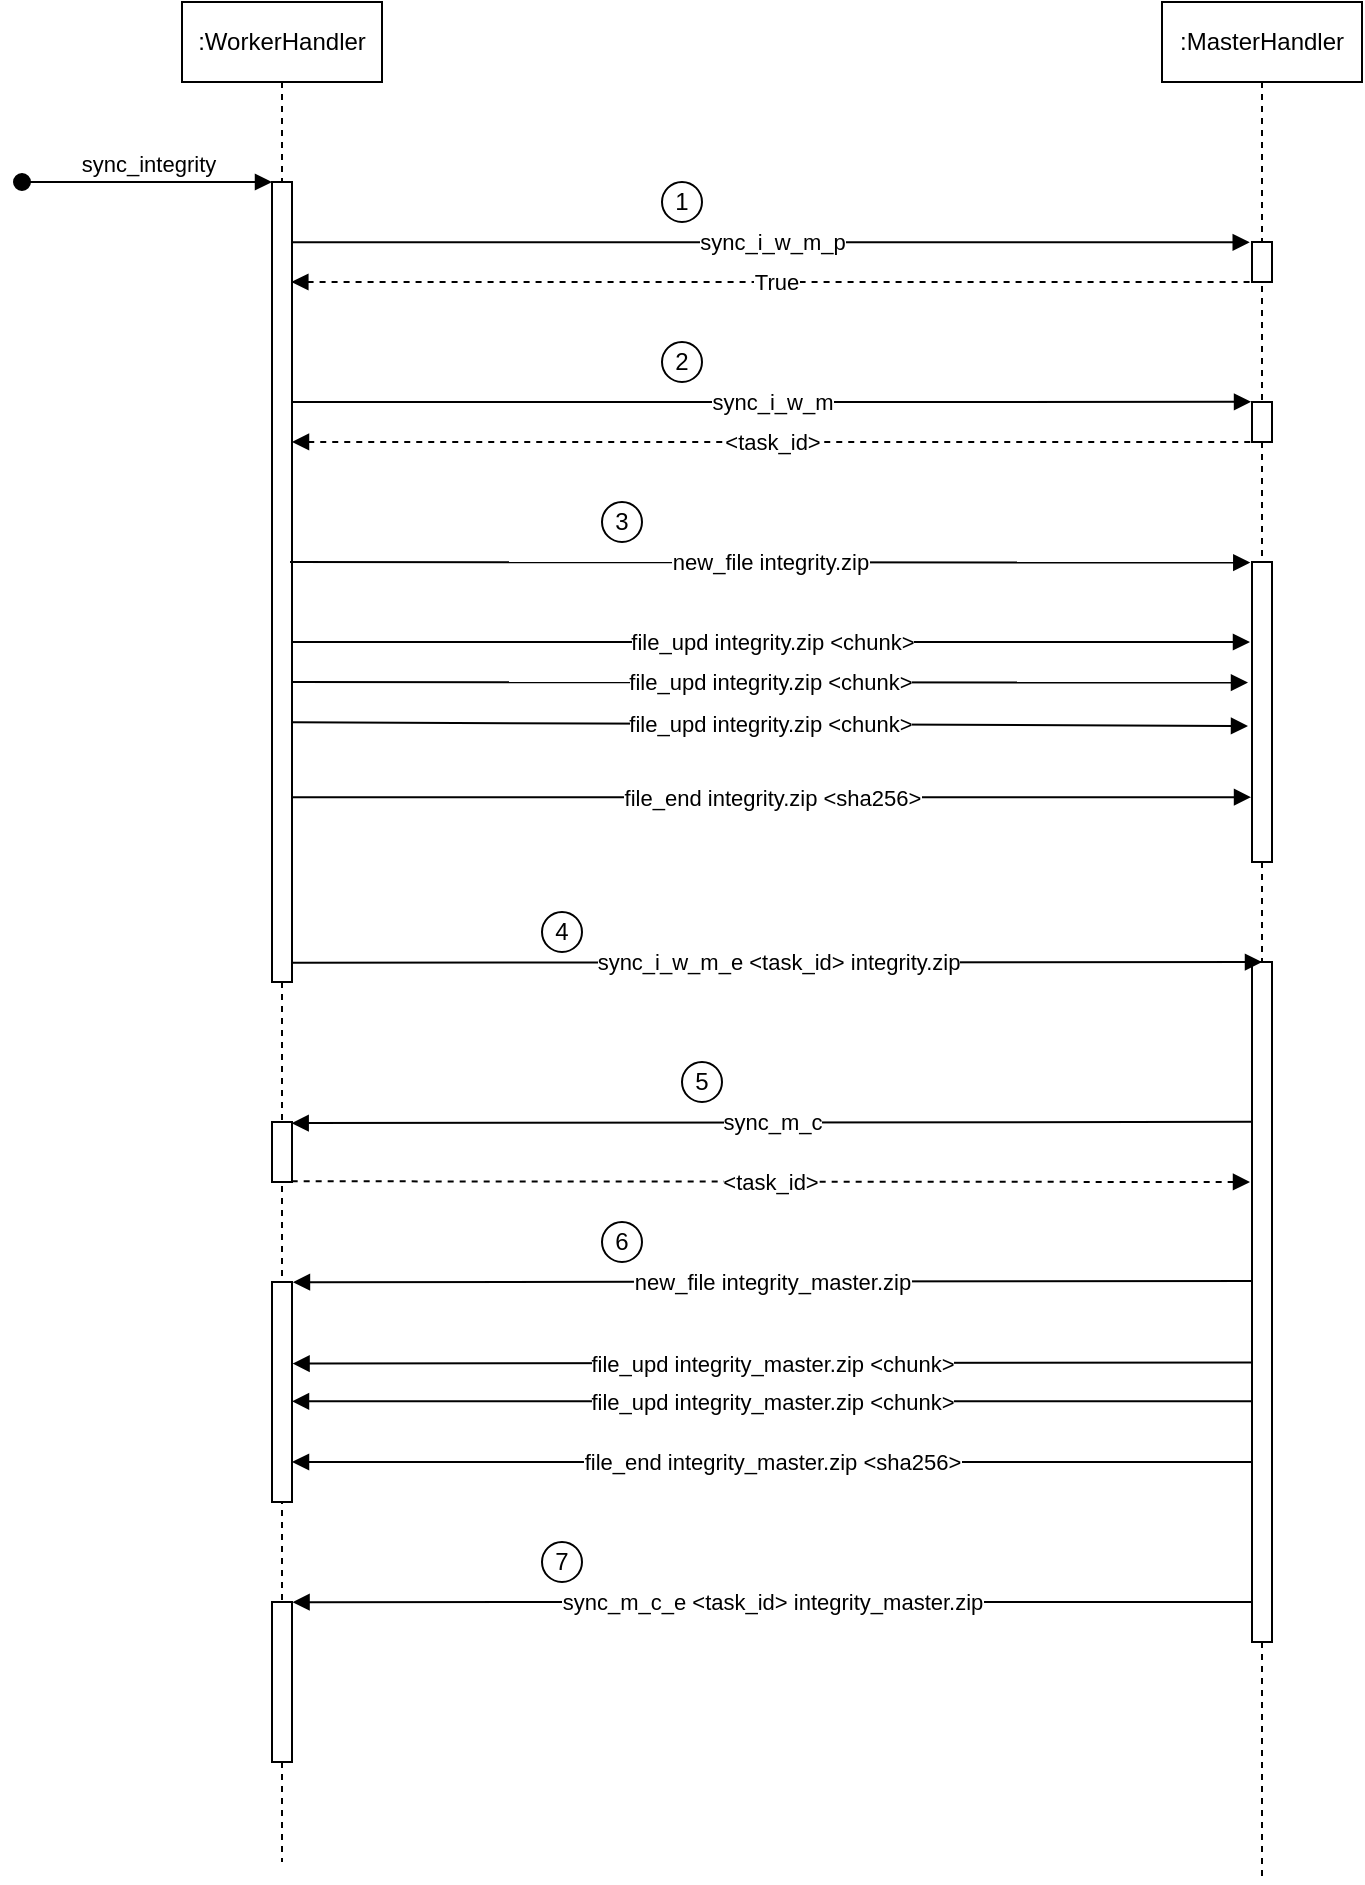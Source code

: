 <mxfile version="10.6.0" type="device"><diagram id="9IJqK28-gW9L40NAq1kW" name="Page-1"><mxGraphModel dx="1394" dy="913" grid="1" gridSize="10" guides="1" tooltips="1" connect="1" arrows="1" fold="1" page="1" pageScale="1" pageWidth="827" pageHeight="1169" math="0" shadow="0"><root><mxCell id="0"/><mxCell id="1" parent="0"/><mxCell id="6rZm_tWJ0ZIKULncxSY2-60" value=":WorkerHandler" style="shape=umlLifeline;perimeter=lifelinePerimeter;whiteSpace=wrap;html=1;container=1;collapsible=0;recursiveResize=0;outlineConnect=0;" vertex="1" parent="1"><mxGeometry x="110" y="80" width="100" height="930" as="geometry"/></mxCell><mxCell id="6rZm_tWJ0ZIKULncxSY2-59" value="&lt;div&gt;:MasterHandler&lt;/div&gt;" style="shape=umlLifeline;perimeter=lifelinePerimeter;whiteSpace=wrap;html=1;container=1;collapsible=0;recursiveResize=0;outlineConnect=0;" vertex="1" parent="1"><mxGeometry x="600" y="80" width="100" height="940" as="geometry"/></mxCell><mxCell id="6rZm_tWJ0ZIKULncxSY2-55" value="" style="html=1;points=[];perimeter=orthogonalPerimeter;" vertex="1" parent="1"><mxGeometry x="155" y="880" width="10" height="80" as="geometry"/></mxCell><mxCell id="6rZm_tWJ0ZIKULncxSY2-51" value="" style="html=1;points=[];perimeter=orthogonalPerimeter;" vertex="1" parent="1"><mxGeometry x="155" y="720" width="10" height="110" as="geometry"/></mxCell><mxCell id="6rZm_tWJ0ZIKULncxSY2-49" value="" style="html=1;points=[];perimeter=orthogonalPerimeter;" vertex="1" parent="1"><mxGeometry x="155" y="640" width="10" height="30" as="geometry"/></mxCell><mxCell id="6rZm_tWJ0ZIKULncxSY2-47" value="" style="html=1;points=[];perimeter=orthogonalPerimeter;" vertex="1" parent="1"><mxGeometry x="645" y="560" width="10" height="340" as="geometry"/></mxCell><mxCell id="6rZm_tWJ0ZIKULncxSY2-43" value="" style="html=1;points=[];perimeter=orthogonalPerimeter;" vertex="1" parent="1"><mxGeometry x="645" y="280" width="10" height="20" as="geometry"/></mxCell><mxCell id="6rZm_tWJ0ZIKULncxSY2-41" value="" style="html=1;points=[];perimeter=orthogonalPerimeter;" vertex="1" parent="1"><mxGeometry x="645" y="200" width="10" height="20" as="geometry"/></mxCell><mxCell id="6rZm_tWJ0ZIKULncxSY2-38" value="" style="html=1;points=[];perimeter=orthogonalPerimeter;" vertex="1" parent="1"><mxGeometry x="155" y="170" width="10" height="400" as="geometry"/></mxCell><mxCell id="6rZm_tWJ0ZIKULncxSY2-6" value="&lt;div&gt;sync_i_w_m_p&lt;br&gt;&lt;/div&gt;" style="endArrow=block;html=1;startArrow=none;startFill=0;endFill=1;entryX=-0.113;entryY=0.009;entryDx=0;entryDy=0;entryPerimeter=0;" edge="1" parent="1" source="6rZm_tWJ0ZIKULncxSY2-38" target="6rZm_tWJ0ZIKULncxSY2-41"><mxGeometry width="50" height="50" relative="1" as="geometry"><mxPoint x="170" y="200" as="sourcePoint"/><mxPoint x="640" y="200" as="targetPoint"/></mxGeometry></mxCell><mxCell id="6rZm_tWJ0ZIKULncxSY2-8" value="sync_i_w_m" style="endArrow=block;html=1;startArrow=none;startFill=0;endFill=1;entryX=-0.048;entryY=-0.005;entryDx=0;entryDy=0;entryPerimeter=0;" edge="1" parent="1" target="6rZm_tWJ0ZIKULncxSY2-43"><mxGeometry width="50" height="50" relative="1" as="geometry"><mxPoint x="165" y="280" as="sourcePoint"/><mxPoint x="640" y="280" as="targetPoint"/><Array as="points"><mxPoint x="480" y="280"/></Array></mxGeometry></mxCell><mxCell id="6rZm_tWJ0ZIKULncxSY2-9" value="&lt;div&gt;new_file integrity.zip&lt;/div&gt;" style="endArrow=block;html=1;startArrow=none;startFill=0;endFill=1;entryX=-0.086;entryY=0.002;entryDx=0;entryDy=0;entryPerimeter=0;" edge="1" parent="1" target="6rZm_tWJ0ZIKULncxSY2-45"><mxGeometry width="50" height="50" relative="1" as="geometry"><mxPoint x="164" y="360" as="sourcePoint"/><mxPoint x="630" y="360" as="targetPoint"/></mxGeometry></mxCell><mxCell id="6rZm_tWJ0ZIKULncxSY2-10" value="&lt;div&gt;file_upd integrity.zip &amp;lt;chunk&amp;gt;&lt;/div&gt;" style="endArrow=block;html=1;startArrow=none;startFill=0;endFill=1;" edge="1" parent="1" source="6rZm_tWJ0ZIKULncxSY2-38"><mxGeometry width="50" height="50" relative="1" as="geometry"><mxPoint x="170" y="400" as="sourcePoint"/><mxPoint x="644" y="400" as="targetPoint"/></mxGeometry></mxCell><mxCell id="6rZm_tWJ0ZIKULncxSY2-11" value="&lt;div&gt;file_upd integrity.zip &amp;lt;chunk&amp;gt;&lt;/div&gt;" style="endArrow=block;html=1;startArrow=none;startFill=0;endFill=1;exitX=1.05;exitY=0.625;exitDx=0;exitDy=0;exitPerimeter=0;entryX=-0.2;entryY=0.402;entryDx=0;entryDy=0;entryPerimeter=0;" edge="1" parent="1" source="6rZm_tWJ0ZIKULncxSY2-38" target="6rZm_tWJ0ZIKULncxSY2-45"><mxGeometry width="50" height="50" relative="1" as="geometry"><mxPoint x="170" y="420" as="sourcePoint"/><mxPoint x="650" y="420" as="targetPoint"/></mxGeometry></mxCell><mxCell id="6rZm_tWJ0ZIKULncxSY2-12" value="&lt;div&gt;file_upd integrity.zip &amp;lt;chunk&amp;gt;&lt;/div&gt;" style="endArrow=block;html=1;startArrow=none;startFill=0;endFill=1;exitX=0.96;exitY=0.792;exitDx=0;exitDy=0;exitPerimeter=0;" edge="1" parent="1"><mxGeometry width="50" height="50" relative="1" as="geometry"><mxPoint x="165.214" y="440.143" as="sourcePoint"/><mxPoint x="643" y="442" as="targetPoint"/></mxGeometry></mxCell><mxCell id="6rZm_tWJ0ZIKULncxSY2-13" value="file_end integrity.zip &amp;lt;sha256&amp;gt;" style="endArrow=block;html=1;startArrow=none;startFill=0;endFill=1;entryX=-0.048;entryY=0.784;entryDx=0;entryDy=0;entryPerimeter=0;" edge="1" parent="1" source="6rZm_tWJ0ZIKULncxSY2-38" target="6rZm_tWJ0ZIKULncxSY2-45"><mxGeometry width="50" height="50" relative="1" as="geometry"><mxPoint x="170" y="480" as="sourcePoint"/><mxPoint x="650" y="480" as="targetPoint"/></mxGeometry></mxCell><mxCell id="6rZm_tWJ0ZIKULncxSY2-15" value="sync_i_w_m_e &amp;lt;task_id&amp;gt; integrity.zip" style="endArrow=block;html=1;startArrow=none;startFill=0;endFill=1;exitX=1.007;exitY=0.976;exitDx=0;exitDy=0;exitPerimeter=0;" edge="1" parent="1" source="6rZm_tWJ0ZIKULncxSY2-38"><mxGeometry width="50" height="50" relative="1" as="geometry"><mxPoint x="190" y="560" as="sourcePoint"/><mxPoint x="650" y="560" as="targetPoint"/></mxGeometry></mxCell><mxCell id="6rZm_tWJ0ZIKULncxSY2-17" value="&lt;div&gt;&amp;lt;task_id&amp;gt;&lt;/div&gt;" style="endArrow=none;dashed=1;html=1;endFill=0;startArrow=block;startFill=1;entryX=-0.002;entryY=0.997;entryDx=0;entryDy=0;entryPerimeter=0;" edge="1" parent="1" source="6rZm_tWJ0ZIKULncxSY2-38" target="6rZm_tWJ0ZIKULncxSY2-43"><mxGeometry width="50" height="50" relative="1" as="geometry"><mxPoint x="170" y="300" as="sourcePoint"/><mxPoint x="640" y="300" as="targetPoint"/></mxGeometry></mxCell><mxCell id="6rZm_tWJ0ZIKULncxSY2-24" value="sync_m_c" style="endArrow=block;html=1;startArrow=none;startFill=0;endFill=1;exitX=-0.032;exitY=0.235;exitDx=0;exitDy=0;exitPerimeter=0;entryX=0.984;entryY=0.019;entryDx=0;entryDy=0;entryPerimeter=0;" edge="1" parent="1" source="6rZm_tWJ0ZIKULncxSY2-47" target="6rZm_tWJ0ZIKULncxSY2-49"><mxGeometry width="50" height="50" relative="1" as="geometry"><mxPoint x="640" y="640" as="sourcePoint"/><mxPoint x="170" y="640" as="targetPoint"/></mxGeometry></mxCell><mxCell id="6rZm_tWJ0ZIKULncxSY2-27" value="&lt;div&gt;new_file integrity_master.zip&lt;/div&gt;" style="endArrow=block;html=1;startArrow=none;startFill=0;endFill=1;exitX=-0.04;exitY=0.469;exitDx=0;exitDy=0;exitPerimeter=0;entryX=1.048;entryY=0.001;entryDx=0;entryDy=0;entryPerimeter=0;" edge="1" parent="1" source="6rZm_tWJ0ZIKULncxSY2-47" target="6rZm_tWJ0ZIKULncxSY2-51"><mxGeometry width="50" height="50" relative="1" as="geometry"><mxPoint x="640" y="720" as="sourcePoint"/><mxPoint x="170" y="720" as="targetPoint"/></mxGeometry></mxCell><mxCell id="6rZm_tWJ0ZIKULncxSY2-28" value="file_upd integrity_master.zip &amp;lt;chunk&amp;gt;" style="endArrow=block;html=1;startArrow=none;startFill=0;endFill=1;exitX=-0.032;exitY=0.589;exitDx=0;exitDy=0;exitPerimeter=0;entryX=1.029;entryY=0.371;entryDx=0;entryDy=0;entryPerimeter=0;" edge="1" parent="1" source="6rZm_tWJ0ZIKULncxSY2-47" target="6rZm_tWJ0ZIKULncxSY2-51"><mxGeometry width="50" height="50" relative="1" as="geometry"><mxPoint x="640" y="760" as="sourcePoint"/><mxPoint x="170" y="760" as="targetPoint"/></mxGeometry></mxCell><mxCell id="6rZm_tWJ0ZIKULncxSY2-29" value="&lt;div&gt;file_upd integrity_master.zip &amp;lt;chunk&amp;gt;&lt;/div&gt;" style="endArrow=block;html=1;startArrow=none;startFill=0;endFill=1;exitX=-0.029;exitY=0.646;exitDx=0;exitDy=0;exitPerimeter=0;" edge="1" parent="1" source="6rZm_tWJ0ZIKULncxSY2-47" target="6rZm_tWJ0ZIKULncxSY2-51"><mxGeometry width="50" height="50" relative="1" as="geometry"><mxPoint x="640" y="780" as="sourcePoint"/><mxPoint x="170" y="780" as="targetPoint"/></mxGeometry></mxCell><mxCell id="6rZm_tWJ0ZIKULncxSY2-30" value="file_end integrity_master.zip &amp;lt;sha256&amp;gt;" style="endArrow=block;html=1;startArrow=none;startFill=0;endFill=1;" edge="1" parent="1" target="6rZm_tWJ0ZIKULncxSY2-51"><mxGeometry width="50" height="50" relative="1" as="geometry"><mxPoint x="645" y="810" as="sourcePoint"/><mxPoint x="165" y="839" as="targetPoint"/></mxGeometry></mxCell><mxCell id="6rZm_tWJ0ZIKULncxSY2-31" value="sync_m_c_e &amp;lt;task_id&amp;gt; integrity_master.zip" style="endArrow=block;html=1;startArrow=none;startFill=0;endFill=1;exitX=-0.036;exitY=0.941;exitDx=0;exitDy=0;exitPerimeter=0;entryX=1.029;entryY=0.001;entryDx=0;entryDy=0;entryPerimeter=0;" edge="1" parent="1" source="6rZm_tWJ0ZIKULncxSY2-47" target="6rZm_tWJ0ZIKULncxSY2-55"><mxGeometry width="50" height="50" relative="1" as="geometry"><mxPoint x="640" y="880" as="sourcePoint"/><mxPoint x="170" y="880" as="targetPoint"/></mxGeometry></mxCell><mxCell id="6rZm_tWJ0ZIKULncxSY2-32" value="&lt;div&gt;&amp;lt;task_id&amp;gt;&lt;/div&gt;" style="endArrow=block;dashed=1;html=1;endFill=1;startArrow=none;startFill=0;exitX=0.984;exitY=0.988;exitDx=0;exitDy=0;exitPerimeter=0;" edge="1" parent="1" source="6rZm_tWJ0ZIKULncxSY2-49"><mxGeometry width="50" height="50" relative="1" as="geometry"><mxPoint x="170" y="670" as="sourcePoint"/><mxPoint x="644" y="670" as="targetPoint"/></mxGeometry></mxCell><mxCell id="6rZm_tWJ0ZIKULncxSY2-36" value="True" style="endArrow=none;dashed=1;html=1;endFill=0;startArrow=block;startFill=1;exitX=0.967;exitY=0.125;exitDx=0;exitDy=0;exitPerimeter=0;entryX=0.5;entryY=1;entryDx=0;entryDy=0;entryPerimeter=0;" edge="1" parent="1" source="6rZm_tWJ0ZIKULncxSY2-38" target="6rZm_tWJ0ZIKULncxSY2-41"><mxGeometry width="50" height="50" relative="1" as="geometry"><mxPoint x="170" y="220" as="sourcePoint"/><mxPoint x="630" y="220" as="targetPoint"/></mxGeometry></mxCell><mxCell id="6rZm_tWJ0ZIKULncxSY2-40" value="sync_integrity" style="html=1;verticalAlign=bottom;startArrow=oval;startFill=1;endArrow=block;startSize=8;" edge="1" parent="1"><mxGeometry width="60" relative="1" as="geometry"><mxPoint x="30" y="170" as="sourcePoint"/><mxPoint x="155" y="170" as="targetPoint"/></mxGeometry></mxCell><mxCell id="6rZm_tWJ0ZIKULncxSY2-45" value="" style="html=1;points=[];perimeter=orthogonalPerimeter;" vertex="1" parent="1"><mxGeometry x="645" y="360" width="10" height="150" as="geometry"/></mxCell><mxCell id="6rZm_tWJ0ZIKULncxSY2-61" value="1" style="ellipse;whiteSpace=wrap;html=1;aspect=fixed;" vertex="1" parent="1"><mxGeometry x="350" y="170" width="20" height="20" as="geometry"/></mxCell><mxCell id="6rZm_tWJ0ZIKULncxSY2-62" value="2" style="ellipse;whiteSpace=wrap;html=1;aspect=fixed;" vertex="1" parent="1"><mxGeometry x="350" y="250" width="20" height="20" as="geometry"/></mxCell><mxCell id="6rZm_tWJ0ZIKULncxSY2-63" value="3" style="ellipse;whiteSpace=wrap;html=1;aspect=fixed;" vertex="1" parent="1"><mxGeometry x="320" y="330" width="20" height="20" as="geometry"/></mxCell><mxCell id="6rZm_tWJ0ZIKULncxSY2-64" value="4" style="ellipse;whiteSpace=wrap;html=1;aspect=fixed;" vertex="1" parent="1"><mxGeometry x="290" y="535" width="20" height="20" as="geometry"/></mxCell><mxCell id="6rZm_tWJ0ZIKULncxSY2-65" value="5" style="ellipse;whiteSpace=wrap;html=1;aspect=fixed;" vertex="1" parent="1"><mxGeometry x="360" y="610" width="20" height="20" as="geometry"/></mxCell><mxCell id="6rZm_tWJ0ZIKULncxSY2-66" value="&lt;div&gt;6&lt;/div&gt;" style="ellipse;whiteSpace=wrap;html=1;aspect=fixed;" vertex="1" parent="1"><mxGeometry x="320" y="690" width="20" height="20" as="geometry"/></mxCell><mxCell id="6rZm_tWJ0ZIKULncxSY2-68" value="7" style="ellipse;whiteSpace=wrap;html=1;aspect=fixed;" vertex="1" parent="1"><mxGeometry x="290" y="850" width="20" height="20" as="geometry"/></mxCell></root></mxGraphModel></diagram></mxfile>